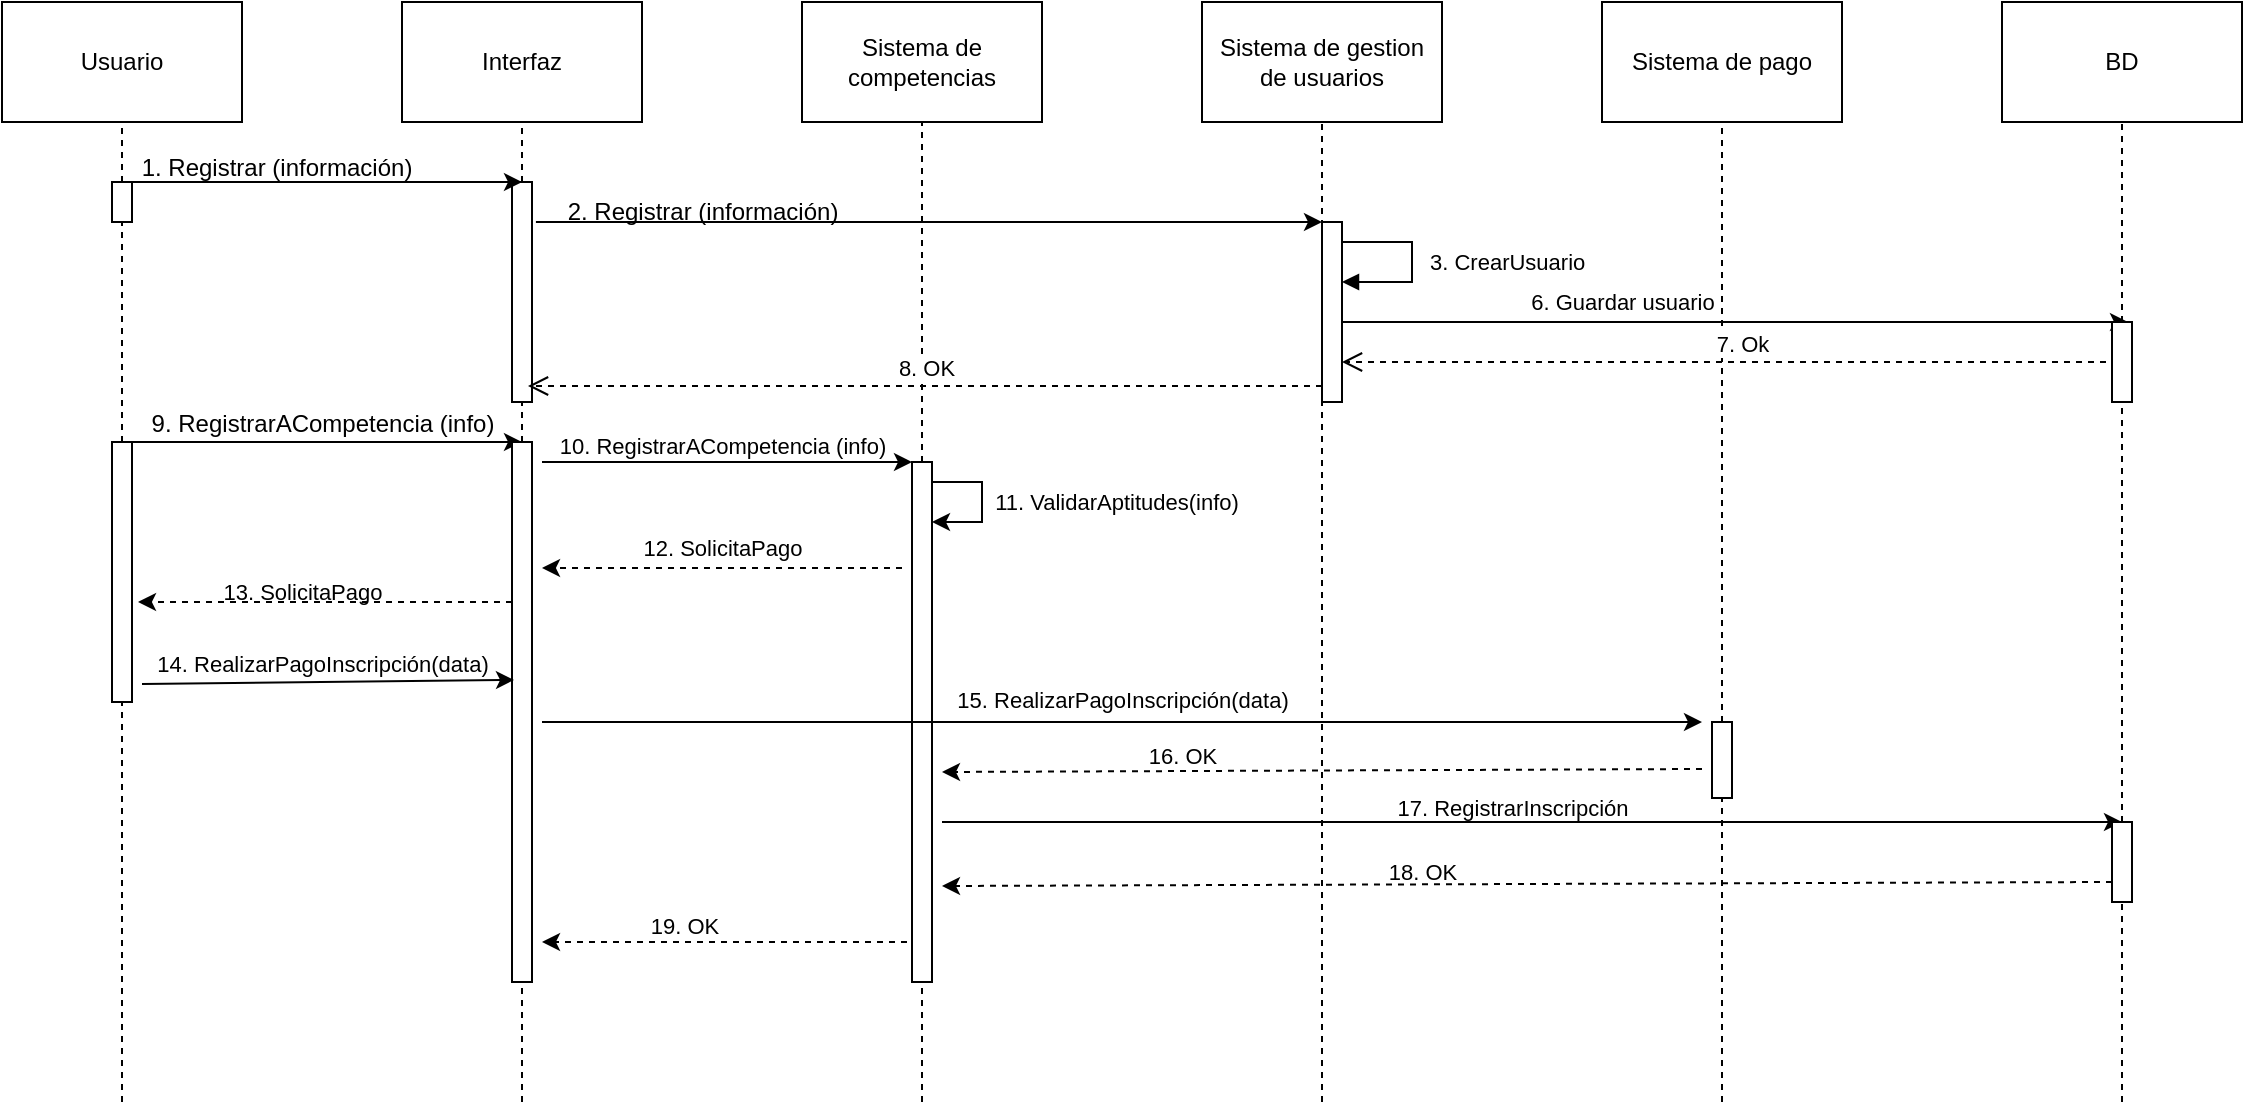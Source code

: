 <mxfile version="21.3.0" type="google">
  <diagram name="Page-1" id="JuRhX8pqiqkoGfWSm6W-">
    <mxGraphModel grid="1" page="1" gridSize="10" guides="1" tooltips="1" connect="1" arrows="1" fold="1" pageScale="1" pageWidth="850" pageHeight="1100" math="0" shadow="0">
      <root>
        <mxCell id="0" />
        <mxCell id="1" parent="0" />
        <mxCell id="1eTp65INAL2zRBX8jzJz-1" value="" style="rounded=0;whiteSpace=wrap;html=1;" vertex="1" parent="1">
          <mxGeometry x="435" y="270" width="10" height="110" as="geometry" />
        </mxCell>
        <mxCell id="nAZ1idy96ejT6zWpIp0l-5" value="2. Registrar (información)" style="text;html=1;align=center;verticalAlign=middle;resizable=0;points=[];autosize=1;strokeColor=none;fillColor=none;" vertex="1" parent="1">
          <mxGeometry x="450" y="270" width="160" height="30" as="geometry" />
        </mxCell>
        <mxCell id="1eTp65INAL2zRBX8jzJz-2" value="" style="endArrow=none;dashed=1;html=1;rounded=0;" edge="1" parent="1" source="1eTp65INAL2zRBX8jzJz-17" target="1eTp65INAL2zRBX8jzJz-1">
          <mxGeometry width="50" height="50" relative="1" as="geometry">
            <mxPoint x="440" y="640" as="sourcePoint" />
            <mxPoint x="440" y="240" as="targetPoint" />
          </mxGeometry>
        </mxCell>
        <mxCell id="W2v8N_zR9t_zHkpTGCR_-4" value="Usuario" style="rounded=0;whiteSpace=wrap;html=1;" vertex="1" parent="1">
          <mxGeometry x="180" y="180" width="120" height="60" as="geometry" />
        </mxCell>
        <mxCell id="W2v8N_zR9t_zHkpTGCR_-6" value="" style="endArrow=none;dashed=1;html=1;rounded=0;" edge="1" parent="1" source="1eTp65INAL2zRBX8jzJz-1">
          <mxGeometry width="50" height="50" relative="1" as="geometry">
            <mxPoint x="440" y="640" as="sourcePoint" />
            <mxPoint x="440" y="240" as="targetPoint" />
          </mxGeometry>
        </mxCell>
        <mxCell id="W2v8N_zR9t_zHkpTGCR_-7" value="Interfaz" style="rounded=0;whiteSpace=wrap;html=1;" vertex="1" parent="1">
          <mxGeometry x="380" y="180" width="120" height="60" as="geometry" />
        </mxCell>
        <mxCell id="W2v8N_zR9t_zHkpTGCR_-8" value="" style="endArrow=none;dashed=1;html=1;rounded=0;" edge="1" parent="1" source="1eTp65INAL2zRBX8jzJz-20">
          <mxGeometry width="50" height="50" relative="1" as="geometry">
            <mxPoint x="640" y="640" as="sourcePoint" />
            <mxPoint x="640" y="240" as="targetPoint" />
          </mxGeometry>
        </mxCell>
        <mxCell id="W2v8N_zR9t_zHkpTGCR_-9" value="Sistema de competencias" style="rounded=0;whiteSpace=wrap;html=1;" vertex="1" parent="1">
          <mxGeometry x="580" y="180" width="120" height="60" as="geometry" />
        </mxCell>
        <mxCell id="W2v8N_zR9t_zHkpTGCR_-10" value="" style="endArrow=none;dashed=1;html=1;rounded=0;" edge="1" parent="1">
          <mxGeometry width="50" height="50" relative="1" as="geometry">
            <mxPoint x="840" y="730" as="sourcePoint" />
            <mxPoint x="840" y="240" as="targetPoint" />
          </mxGeometry>
        </mxCell>
        <mxCell id="W2v8N_zR9t_zHkpTGCR_-11" value="Sistema de gestion de usuarios" style="rounded=0;whiteSpace=wrap;html=1;" vertex="1" parent="1">
          <mxGeometry x="780" y="180" width="120" height="60" as="geometry" />
        </mxCell>
        <mxCell id="W2v8N_zR9t_zHkpTGCR_-12" value="" style="endArrow=none;dashed=1;html=1;rounded=0;" edge="1" parent="1" source="1eTp65INAL2zRBX8jzJz-27">
          <mxGeometry width="50" height="50" relative="1" as="geometry">
            <mxPoint x="1040" y="640" as="sourcePoint" />
            <mxPoint x="1040" y="240" as="targetPoint" />
          </mxGeometry>
        </mxCell>
        <mxCell id="W2v8N_zR9t_zHkpTGCR_-13" value="Sistema de pago" style="rounded=0;whiteSpace=wrap;html=1;" vertex="1" parent="1">
          <mxGeometry x="980" y="180" width="120" height="60" as="geometry" />
        </mxCell>
        <mxCell id="nAZ1idy96ejT6zWpIp0l-1" value="" style="endArrow=classic;html=1;rounded=0;" edge="1" parent="1">
          <mxGeometry width="50" height="50" relative="1" as="geometry">
            <mxPoint x="240" y="270" as="sourcePoint" />
            <mxPoint x="440" y="270" as="targetPoint" />
          </mxGeometry>
        </mxCell>
        <mxCell id="nAZ1idy96ejT6zWpIp0l-4" value="" style="endArrow=classic;html=1;rounded=0;exitX=-0.019;exitY=0.667;exitDx=0;exitDy=0;exitPerimeter=0;" edge="1" parent="1" source="nAZ1idy96ejT6zWpIp0l-5">
          <mxGeometry width="50" height="50" relative="1" as="geometry">
            <mxPoint x="440" y="290" as="sourcePoint" />
            <mxPoint x="840" y="290" as="targetPoint" />
          </mxGeometry>
        </mxCell>
        <mxCell id="W2v8N_zR9t_zHkpTGCR_-14" value="" style="endArrow=none;dashed=1;html=1;rounded=0;" edge="1" parent="1" source="1eTp65INAL2zRBX8jzJz-11">
          <mxGeometry width="50" height="50" relative="1" as="geometry">
            <mxPoint x="1240" y="640" as="sourcePoint" />
            <mxPoint x="1240" y="240" as="targetPoint" />
          </mxGeometry>
        </mxCell>
        <mxCell id="1eTp65INAL2zRBX8jzJz-5" value="" style="endArrow=none;dashed=1;html=1;rounded=0;" edge="1" parent="1" source="1eTp65INAL2zRBX8jzJz-14" target="1eTp65INAL2zRBX8jzJz-4">
          <mxGeometry width="50" height="50" relative="1" as="geometry">
            <mxPoint x="240" y="640" as="sourcePoint" />
            <mxPoint x="240" y="240" as="targetPoint" />
          </mxGeometry>
        </mxCell>
        <mxCell id="W2v8N_zR9t_zHkpTGCR_-15" value="BD" style="rounded=0;whiteSpace=wrap;html=1;" vertex="1" parent="1">
          <mxGeometry x="1180" y="180" width="120" height="60" as="geometry" />
        </mxCell>
        <mxCell id="1eTp65INAL2zRBX8jzJz-4" value="" style="rounded=0;whiteSpace=wrap;html=1;" vertex="1" parent="1">
          <mxGeometry x="235" y="270" width="10" height="20" as="geometry" />
        </mxCell>
        <mxCell id="W2v8N_zR9t_zHkpTGCR_-1" value="" style="endArrow=none;dashed=1;html=1;rounded=0;" edge="1" parent="1" source="1eTp65INAL2zRBX8jzJz-4">
          <mxGeometry width="50" height="50" relative="1" as="geometry">
            <mxPoint x="240" y="640" as="sourcePoint" />
            <mxPoint x="240" y="240" as="targetPoint" />
          </mxGeometry>
        </mxCell>
        <mxCell id="nAZ1idy96ejT6zWpIp0l-2" value="1. Registrar (información)" style="text;html=1;align=center;verticalAlign=middle;resizable=0;points=[];autosize=1;strokeColor=none;fillColor=none;" vertex="1" parent="1">
          <mxGeometry x="237" y="248" width="160" height="30" as="geometry" />
        </mxCell>
        <mxCell id="nAZ1idy96ejT6zWpIp0l-12" value="" style="html=1;points=[];perimeter=orthogonalPerimeter;outlineConnect=0;targetShapes=umlLifeline;portConstraint=eastwest;newEdgeStyle={&quot;edgeStyle&quot;:&quot;elbowEdgeStyle&quot;,&quot;elbow&quot;:&quot;vertical&quot;,&quot;curved&quot;:0,&quot;rounded&quot;:0};" vertex="1" parent="1">
          <mxGeometry x="840" y="290" width="10" height="90" as="geometry" />
        </mxCell>
        <mxCell id="nAZ1idy96ejT6zWpIp0l-13" value="3. CrearUsuario" style="html=1;align=left;spacingLeft=2;endArrow=block;rounded=0;edgeStyle=orthogonalEdgeStyle;curved=0;rounded=0;" edge="1" parent="1" target="nAZ1idy96ejT6zWpIp0l-12">
          <mxGeometry x="0.1" y="5" relative="1" as="geometry">
            <mxPoint x="850" y="290" as="sourcePoint" />
            <Array as="points">
              <mxPoint x="850" y="300" />
              <mxPoint x="885" y="300" />
              <mxPoint x="885" y="320" />
            </Array>
            <mxPoint x="885" y="278" as="targetPoint" />
            <mxPoint as="offset" />
          </mxGeometry>
        </mxCell>
        <mxCell id="nAZ1idy96ejT6zWpIp0l-14" value="" style="endArrow=classic;html=1;rounded=0;exitX=-0.019;exitY=0.667;exitDx=0;exitDy=0;exitPerimeter=0;" edge="1" parent="1">
          <mxGeometry width="50" height="50" relative="1" as="geometry">
            <mxPoint x="850" y="340" as="sourcePoint" />
            <mxPoint x="1243" y="340" as="targetPoint" />
          </mxGeometry>
        </mxCell>
        <mxCell id="nAZ1idy96ejT6zWpIp0l-15" value="6. Guardar usuario" style="edgeLabel;html=1;align=center;verticalAlign=middle;resizable=0;points=[];" connectable="0" vertex="1" parent="nAZ1idy96ejT6zWpIp0l-14">
          <mxGeometry x="-0.227" y="4" relative="1" as="geometry">
            <mxPoint x="-12" y="-6" as="offset" />
          </mxGeometry>
        </mxCell>
        <mxCell id="nAZ1idy96ejT6zWpIp0l-16" value="7. Ok" style="html=1;verticalAlign=bottom;endArrow=open;dashed=1;endSize=8;edgeStyle=elbowEdgeStyle;elbow=vertical;curved=0;rounded=0;" edge="1" parent="1" target="nAZ1idy96ejT6zWpIp0l-12">
          <mxGeometry relative="1" as="geometry">
            <mxPoint x="1240" y="350" as="sourcePoint" />
            <mxPoint x="770" y="380" as="targetPoint" />
            <Array as="points">
              <mxPoint x="1010" y="360" />
            </Array>
          </mxGeometry>
        </mxCell>
        <mxCell id="1eTp65INAL2zRBX8jzJz-11" value="" style="rounded=0;whiteSpace=wrap;html=1;" vertex="1" parent="1">
          <mxGeometry x="1235" y="340" width="10" height="40" as="geometry" />
        </mxCell>
        <mxCell id="nAZ1idy96ejT6zWpIp0l-17" value="8. OK" style="html=1;verticalAlign=bottom;endArrow=open;dashed=1;endSize=8;edgeStyle=elbowEdgeStyle;elbow=vertical;curved=0;rounded=0;entryX=0.8;entryY=0.927;entryDx=0;entryDy=0;entryPerimeter=0;" edge="1" parent="1" source="nAZ1idy96ejT6zWpIp0l-12" target="1eTp65INAL2zRBX8jzJz-1">
          <mxGeometry relative="1" as="geometry">
            <mxPoint x="825" y="360" as="sourcePoint" />
            <mxPoint x="450" y="370" as="targetPoint" />
            <Array as="points" />
          </mxGeometry>
        </mxCell>
        <mxCell id="1eTp65INAL2zRBX8jzJz-15" value="" style="endArrow=none;dashed=1;html=1;rounded=0;" edge="1" parent="1" target="1eTp65INAL2zRBX8jzJz-14">
          <mxGeometry width="50" height="50" relative="1" as="geometry">
            <mxPoint x="240" y="730" as="sourcePoint" />
            <mxPoint x="240" y="290" as="targetPoint" />
          </mxGeometry>
        </mxCell>
        <mxCell id="1eTp65INAL2zRBX8jzJz-14" value="" style="rounded=0;whiteSpace=wrap;html=1;" vertex="1" parent="1">
          <mxGeometry x="235" y="400" width="10" height="130" as="geometry" />
        </mxCell>
        <mxCell id="1eTp65INAL2zRBX8jzJz-12" value="" style="endArrow=none;dashed=1;html=1;rounded=0;" edge="1" parent="1" source="1eTp65INAL2zRBX8jzJz-49" target="1eTp65INAL2zRBX8jzJz-11">
          <mxGeometry width="50" height="50" relative="1" as="geometry">
            <mxPoint x="1240" y="640" as="sourcePoint" />
            <mxPoint x="1240" y="240" as="targetPoint" />
          </mxGeometry>
        </mxCell>
        <mxCell id="1eTp65INAL2zRBX8jzJz-16" value="" style="endArrow=classic;html=1;rounded=0;exitX=0.75;exitY=0;exitDx=0;exitDy=0;" edge="1" parent="1" source="1eTp65INAL2zRBX8jzJz-14">
          <mxGeometry width="50" height="50" relative="1" as="geometry">
            <mxPoint x="570" y="500" as="sourcePoint" />
            <mxPoint x="440" y="400" as="targetPoint" />
          </mxGeometry>
        </mxCell>
        <mxCell id="1eTp65INAL2zRBX8jzJz-18" value="" style="endArrow=none;dashed=1;html=1;rounded=0;" edge="1" parent="1" target="1eTp65INAL2zRBX8jzJz-17">
          <mxGeometry width="50" height="50" relative="1" as="geometry">
            <mxPoint x="440" y="730" as="sourcePoint" />
            <mxPoint x="440" y="380" as="targetPoint" />
          </mxGeometry>
        </mxCell>
        <mxCell id="1eTp65INAL2zRBX8jzJz-17" value="" style="rounded=0;whiteSpace=wrap;html=1;" vertex="1" parent="1">
          <mxGeometry x="435" y="400" width="10" height="270" as="geometry" />
        </mxCell>
        <mxCell id="1eTp65INAL2zRBX8jzJz-19" value="9. RegistrarACompetencia (info)" style="text;html=1;align=center;verticalAlign=middle;resizable=0;points=[];autosize=1;strokeColor=none;fillColor=none;" vertex="1" parent="1">
          <mxGeometry x="245" y="376" width="190" height="30" as="geometry" />
        </mxCell>
        <mxCell id="1eTp65INAL2zRBX8jzJz-21" value="" style="endArrow=none;dashed=1;html=1;rounded=0;" edge="1" parent="1" target="1eTp65INAL2zRBX8jzJz-20">
          <mxGeometry width="50" height="50" relative="1" as="geometry">
            <mxPoint x="640" y="730" as="sourcePoint" />
            <mxPoint x="640" y="240" as="targetPoint" />
          </mxGeometry>
        </mxCell>
        <mxCell id="1eTp65INAL2zRBX8jzJz-20" value="" style="rounded=0;whiteSpace=wrap;html=1;" vertex="1" parent="1">
          <mxGeometry x="635" y="410" width="10" height="260" as="geometry" />
        </mxCell>
        <mxCell id="1eTp65INAL2zRBX8jzJz-22" value="" style="endArrow=classic;html=1;rounded=0;entryX=0;entryY=0;entryDx=0;entryDy=0;" edge="1" parent="1" target="1eTp65INAL2zRBX8jzJz-20">
          <mxGeometry width="50" height="50" relative="1" as="geometry">
            <mxPoint x="450" y="410" as="sourcePoint" />
            <mxPoint x="860" y="450" as="targetPoint" />
          </mxGeometry>
        </mxCell>
        <mxCell id="1eTp65INAL2zRBX8jzJz-23" value="&lt;font style=&quot;font-size: 11px;&quot;&gt;10. RegistrarACompetencia (info)&lt;/font&gt;" style="text;html=1;align=center;verticalAlign=middle;resizable=0;points=[];autosize=1;strokeColor=none;fillColor=none;" vertex="1" parent="1">
          <mxGeometry x="445" y="387" width="190" height="30" as="geometry" />
        </mxCell>
        <mxCell id="1eTp65INAL2zRBX8jzJz-24" value="" style="endArrow=classic;html=1;rounded=0;" edge="1" parent="1">
          <mxGeometry width="50" height="50" relative="1" as="geometry">
            <mxPoint x="645" y="420" as="sourcePoint" />
            <mxPoint x="645" y="440" as="targetPoint" />
            <Array as="points">
              <mxPoint x="670" y="420" />
              <mxPoint x="670" y="440" />
            </Array>
          </mxGeometry>
        </mxCell>
        <mxCell id="1eTp65INAL2zRBX8jzJz-25" value="11. ValidarAptitudes(info)" style="text;html=1;align=center;verticalAlign=middle;resizable=0;points=[];autosize=1;strokeColor=none;fillColor=none;fontSize=11;" vertex="1" parent="1">
          <mxGeometry x="662" y="415" width="150" height="30" as="geometry" />
        </mxCell>
        <mxCell id="1eTp65INAL2zRBX8jzJz-28" value="" style="endArrow=none;dashed=1;html=1;rounded=0;" edge="1" parent="1" target="1eTp65INAL2zRBX8jzJz-27">
          <mxGeometry width="50" height="50" relative="1" as="geometry">
            <mxPoint x="1040" y="730" as="sourcePoint" />
            <mxPoint x="1040" y="240" as="targetPoint" />
          </mxGeometry>
        </mxCell>
        <mxCell id="1eTp65INAL2zRBX8jzJz-27" value="" style="rounded=0;whiteSpace=wrap;html=1;" vertex="1" parent="1">
          <mxGeometry x="1035" y="540" width="10" height="38" as="geometry" />
        </mxCell>
        <mxCell id="1eTp65INAL2zRBX8jzJz-35" value="" style="endArrow=classic;html=1;rounded=0;dashed=1;" edge="1" parent="1">
          <mxGeometry width="50" height="50" relative="1" as="geometry">
            <mxPoint x="630" y="463" as="sourcePoint" />
            <mxPoint x="450" y="463" as="targetPoint" />
          </mxGeometry>
        </mxCell>
        <mxCell id="1eTp65INAL2zRBX8jzJz-36" value="&lt;font style=&quot;font-size: 11px;&quot;&gt;12. SolicitaPago&lt;/font&gt;" style="text;html=1;align=center;verticalAlign=middle;resizable=0;points=[];autosize=1;strokeColor=none;fillColor=none;" vertex="1" parent="1">
          <mxGeometry x="490" y="438" width="100" height="30" as="geometry" />
        </mxCell>
        <mxCell id="1eTp65INAL2zRBX8jzJz-37" value="" style="endArrow=classic;html=1;rounded=0;entryX=0.1;entryY=0.635;entryDx=0;entryDy=0;entryPerimeter=0;" edge="1" parent="1">
          <mxGeometry width="50" height="50" relative="1" as="geometry">
            <mxPoint x="250" y="521" as="sourcePoint" />
            <mxPoint x="436" y="518.95" as="targetPoint" />
          </mxGeometry>
        </mxCell>
        <mxCell id="1eTp65INAL2zRBX8jzJz-38" value="&lt;font style=&quot;font-size: 11px;&quot;&gt;14. RealizarPagoInscripción(data)&lt;/font&gt;" style="text;html=1;align=center;verticalAlign=middle;resizable=0;points=[];autosize=1;strokeColor=none;fillColor=none;" vertex="1" parent="1">
          <mxGeometry x="245" y="496" width="190" height="30" as="geometry" />
        </mxCell>
        <mxCell id="1eTp65INAL2zRBX8jzJz-39" value="" style="endArrow=classic;html=1;rounded=0;entryX=0.8;entryY=0.573;entryDx=0;entryDy=0;entryPerimeter=0;dashed=1;" edge="1" parent="1">
          <mxGeometry width="50" height="50" relative="1" as="geometry">
            <mxPoint x="435" y="480" as="sourcePoint" />
            <mxPoint x="248" y="480" as="targetPoint" />
          </mxGeometry>
        </mxCell>
        <mxCell id="1eTp65INAL2zRBX8jzJz-40" value="&lt;font style=&quot;font-size: 11px;&quot;&gt;13. SolicitaPago&lt;/font&gt;" style="text;html=1;align=center;verticalAlign=middle;resizable=0;points=[];autosize=1;strokeColor=none;fillColor=none;" vertex="1" parent="1">
          <mxGeometry x="280" y="460" width="100" height="30" as="geometry" />
        </mxCell>
        <mxCell id="1eTp65INAL2zRBX8jzJz-42" value="" style="endArrow=classic;html=1;rounded=0;" edge="1" parent="1">
          <mxGeometry width="50" height="50" relative="1" as="geometry">
            <mxPoint x="450" y="540" as="sourcePoint" />
            <mxPoint x="1030" y="540" as="targetPoint" />
          </mxGeometry>
        </mxCell>
        <mxCell id="1eTp65INAL2zRBX8jzJz-44" value="&lt;font style=&quot;font-size: 11px;&quot;&gt;15. RealizarPagoInscripción(data)&lt;/font&gt;" style="text;html=1;align=center;verticalAlign=middle;resizable=0;points=[];autosize=1;strokeColor=none;fillColor=none;" vertex="1" parent="1">
          <mxGeometry x="645" y="514" width="190" height="30" as="geometry" />
        </mxCell>
        <mxCell id="1eTp65INAL2zRBX8jzJz-45" value="" style="endArrow=classic;html=1;rounded=0;dashed=1;" edge="1" parent="1">
          <mxGeometry width="50" height="50" relative="1" as="geometry">
            <mxPoint x="1030" y="563.5" as="sourcePoint" />
            <mxPoint x="650" y="565" as="targetPoint" />
          </mxGeometry>
        </mxCell>
        <mxCell id="1eTp65INAL2zRBX8jzJz-46" value="&lt;font style=&quot;font-size: 11px;&quot;&gt;16. OK&lt;/font&gt;" style="text;html=1;align=center;verticalAlign=middle;resizable=0;points=[];autosize=1;strokeColor=none;fillColor=none;" vertex="1" parent="1">
          <mxGeometry x="740" y="542" width="60" height="30" as="geometry" />
        </mxCell>
        <mxCell id="1eTp65INAL2zRBX8jzJz-48" value="" style="endArrow=classic;html=1;rounded=0;" edge="1" parent="1">
          <mxGeometry width="50" height="50" relative="1" as="geometry">
            <mxPoint x="650" y="590" as="sourcePoint" />
            <mxPoint x="1240" y="590" as="targetPoint" />
          </mxGeometry>
        </mxCell>
        <mxCell id="1eTp65INAL2zRBX8jzJz-50" value="" style="endArrow=none;dashed=1;html=1;rounded=0;" edge="1" parent="1" target="1eTp65INAL2zRBX8jzJz-49">
          <mxGeometry width="50" height="50" relative="1" as="geometry">
            <mxPoint x="1240" y="730" as="sourcePoint" />
            <mxPoint x="1240" y="380" as="targetPoint" />
          </mxGeometry>
        </mxCell>
        <mxCell id="1eTp65INAL2zRBX8jzJz-49" value="" style="rounded=0;whiteSpace=wrap;html=1;" vertex="1" parent="1">
          <mxGeometry x="1235" y="590" width="10" height="40" as="geometry" />
        </mxCell>
        <mxCell id="1eTp65INAL2zRBX8jzJz-51" value="&lt;font style=&quot;font-size: 11px;&quot;&gt;17. RegistrarInscripción&lt;/font&gt;" style="text;html=1;align=center;verticalAlign=middle;resizable=0;points=[];autosize=1;strokeColor=none;fillColor=none;" vertex="1" parent="1">
          <mxGeometry x="865" y="568" width="140" height="30" as="geometry" />
        </mxCell>
        <mxCell id="1eTp65INAL2zRBX8jzJz-52" value="" style="endArrow=classic;html=1;rounded=0;dashed=1;" edge="1" parent="1">
          <mxGeometry width="50" height="50" relative="1" as="geometry">
            <mxPoint x="1235" y="620" as="sourcePoint" />
            <mxPoint x="650" y="622" as="targetPoint" />
          </mxGeometry>
        </mxCell>
        <mxCell id="1eTp65INAL2zRBX8jzJz-53" value="&lt;font style=&quot;font-size: 11px;&quot;&gt;18. OK&lt;/font&gt;" style="text;html=1;align=center;verticalAlign=middle;resizable=0;points=[];autosize=1;strokeColor=none;fillColor=none;" vertex="1" parent="1">
          <mxGeometry x="860" y="600" width="60" height="30" as="geometry" />
        </mxCell>
        <mxCell id="1eTp65INAL2zRBX8jzJz-54" value="" style="endArrow=classic;html=1;rounded=0;dashed=1;" edge="1" parent="1">
          <mxGeometry width="50" height="50" relative="1" as="geometry">
            <mxPoint x="632.5" y="650" as="sourcePoint" />
            <mxPoint x="450" y="650" as="targetPoint" />
          </mxGeometry>
        </mxCell>
        <mxCell id="1eTp65INAL2zRBX8jzJz-55" value="&lt;font style=&quot;font-size: 11px;&quot;&gt;19. OK&lt;/font&gt;" style="text;html=1;align=center;verticalAlign=middle;resizable=0;points=[];autosize=1;strokeColor=none;fillColor=none;" vertex="1" parent="1">
          <mxGeometry x="491" y="627" width="60" height="30" as="geometry" />
        </mxCell>
      </root>
    </mxGraphModel>
  </diagram>
</mxfile>
